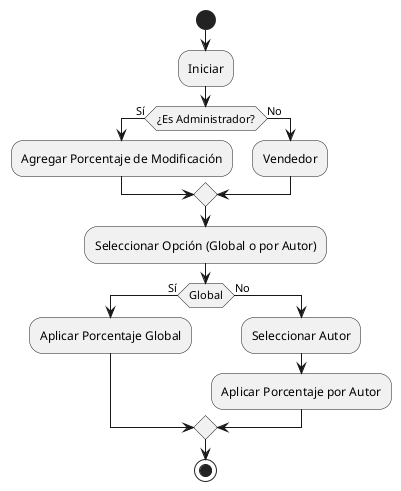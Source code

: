 @startuml

start
:Iniciar;
if (¿Es Administrador?) then (Sí)
  :Agregar Porcentaje de Modificación;
else (No)
  :Vendedor;
endif
:Seleccionar Opción (Global o por Autor);
if (Global) then (Sí)
  :Aplicar Porcentaje Global;
else (No)
  :Seleccionar Autor;
  :Aplicar Porcentaje por Autor;
endif
stop
@enduml
